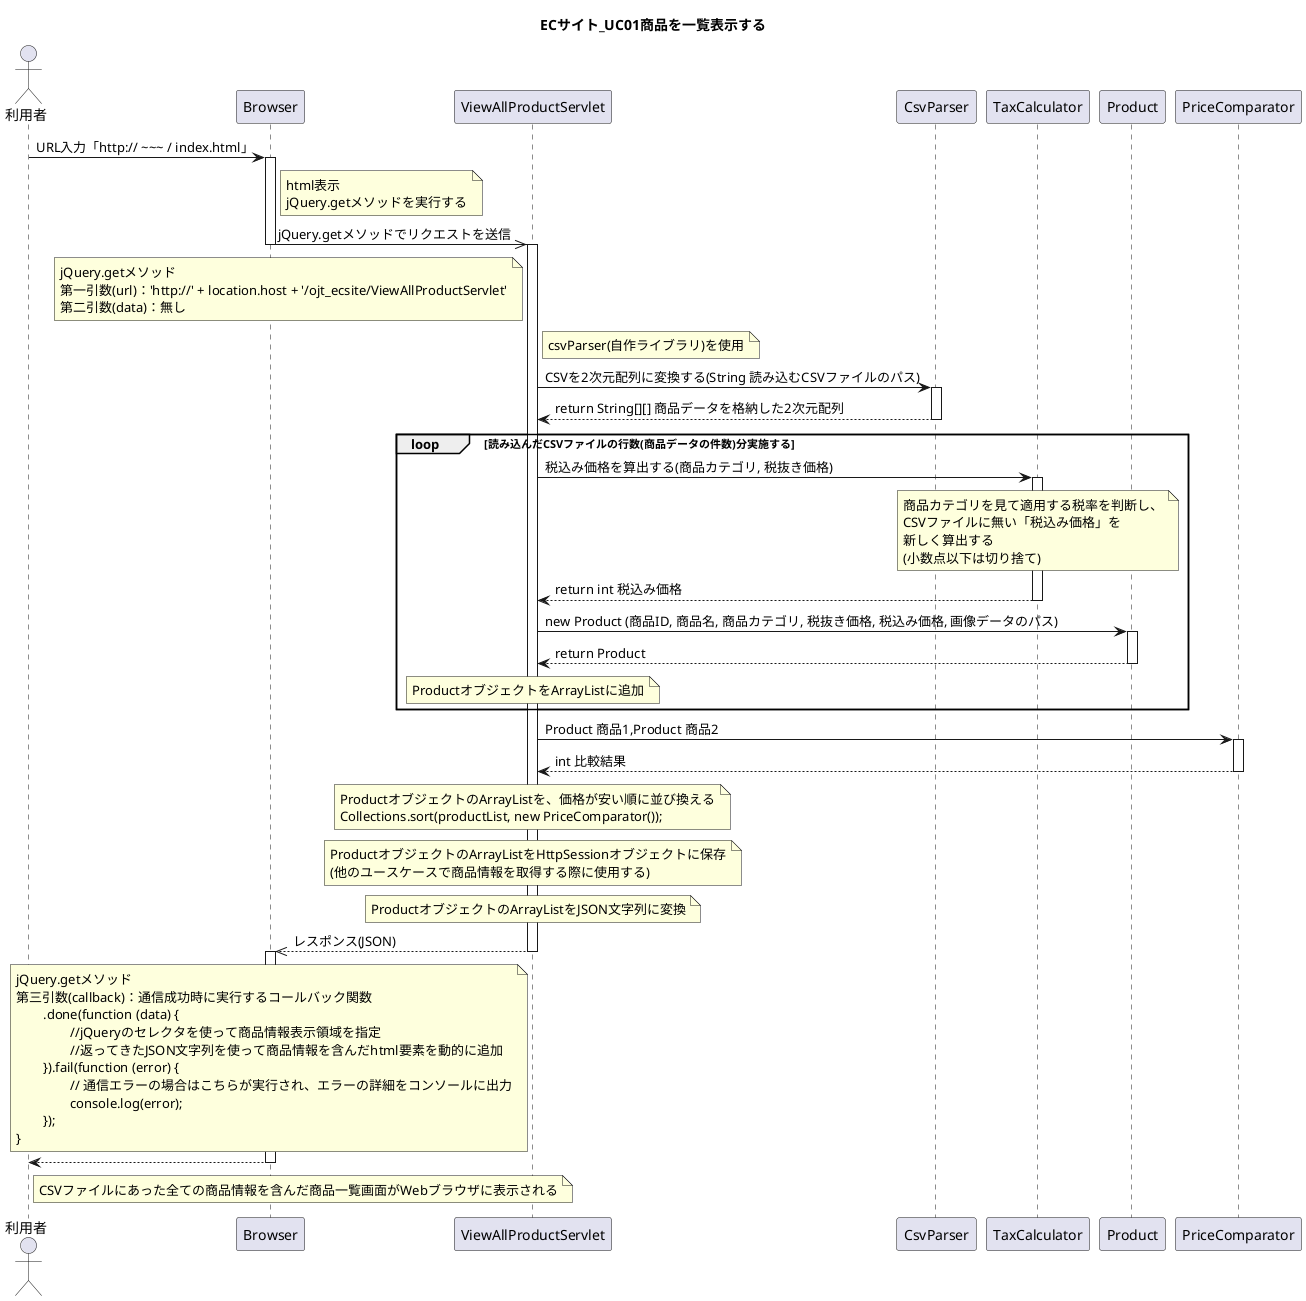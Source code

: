 @startuml
title ECサイト_UC01商品を一覧表示する

actor 利用者

利用者 -> Browser : URL入力「http:// ~~~ / index.html」
activate Browser
	note right of Browser
	html表示
	jQuery.getメソッドを実行する
	end note

Browser ->> ViewAllProductServlet : jQuery.getメソッドでリクエストを送信
deactivate Browser
activate ViewAllProductServlet

	note left of ViewAllProductServlet
	jQuery.getメソッド
	第一引数(url)：'http://' + location.host + '/ojt_ecsite/ViewAllProductServlet'
	第二引数(data)：無し
	end note


	note right of ViewAllProductServlet
	csvParser(自作ライブラリ)を使用
	end note

ViewAllProductServlet -> CsvParser : CSVを2次元配列に変換する(String 読み込むCSVファイルのパス)
activate CsvParser

ViewAllProductServlet <-- CsvParser : return String[][] 商品データを格納した2次元配列
deactivate CsvParser

loop 読み込んだCSVファイルの行数(商品データの件数)分実施する
ViewAllProductServlet -> TaxCalculator : 税込み価格を算出する(商品カテゴリ, 税抜き価格)
activate TaxCalculator

	note over of TaxCalculator
	商品カテゴリを見て適用する税率を判断し、
	CSVファイルに無い「税込み価格」を
	新しく算出する
	(小数点以下は切り捨て)
	end note

ViewAllProductServlet <-- TaxCalculator : return int 税込み価格
deactivate TaxCalculator

ViewAllProductServlet -> Product : new Product (商品ID, 商品名, 商品カテゴリ, 税抜き価格, 税込み価格, 画像データのパス)
activate Product

ViewAllProductServlet <-- Product : return Product
deactivate Product
	note over ViewAllProductServlet
	ProductオブジェクトをArrayListに追加
	end note
end loop

ViewAllProductServlet -> PriceComparator : Product 商品1,Product 商品2
activate PriceComparator
ViewAllProductServlet <-- PriceComparator : int 比較結果
deactivate PriceComparator

	note over ViewAllProductServlet
	ProductオブジェクトのArrayListを、価格が安い順に並び換える
	Collections.sort(productList, new PriceComparator());
	end note

	note over ViewAllProductServlet
	ProductオブジェクトのArrayListをHttpSessionオブジェクトに保存
	(他のユースケースで商品情報を取得する際に使用する)
	end note

	note over ViewAllProductServlet
	ProductオブジェクトのArrayListをJSON文字列に変換
	end note

Browser <<-- ViewAllProductServlet : レスポンス(JSON)
deactivate ViewAllProductServlet
activate Browser

	note left of ViewAllProductServlet
	jQuery.getメソッド
	第三引数(callback)：通信成功時に実行するコールバック関数
		.done(function (data) {
			//jQueryのセレクタを使って商品情報表示領域を指定
			//返ってきたJSON文字列を使って商品情報を含んだhtml要素を動的に追加
		}).fail(function (error) {
			// 通信エラーの場合はこちらが実行され、エラーの詳細をコンソールに出力
			console.log(error);
		});
	}
	end note


利用者 <-- Browser
	note right of 利用者
	CSVファイルにあった全ての商品情報を含んだ商品一覧画面がWebブラウザに表示される
	end note

deactivate Browser

@enduml
